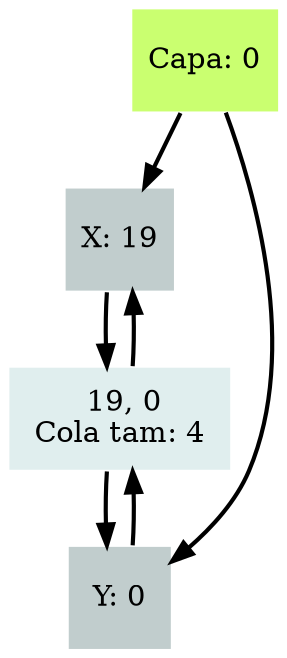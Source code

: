 digraph G {
rankdir = TB; 
node[shape = box, width=0.7, height=0.7, fillcolor="azure2" color="white" style= "filled"];
edge[style = "bold"];

	 node[label = "Capa: 0" fillcolor = "darkolivegreen1" pos= "-1,1!"]principal;

	 node[label = "X: 19" fillcolor= "azure3" pos= "0,1!" shape = box]x19;
principal -> x19;

	 node[label = "Y: 0" fillcolor= "azure3" pos= "-1,-0!" shape = box]y0;
principal -> y0;

	 node[label = " 19, 0
 Cola tam: 4 " fillcolor= "azure2" pos = " 0, -0! " shape = box]"i19-0";
 x19 -> "i19-0";

 "i19-0" -> x19; 

 y0 -> "i19-0"

 "i19-0" -> y0 
}
